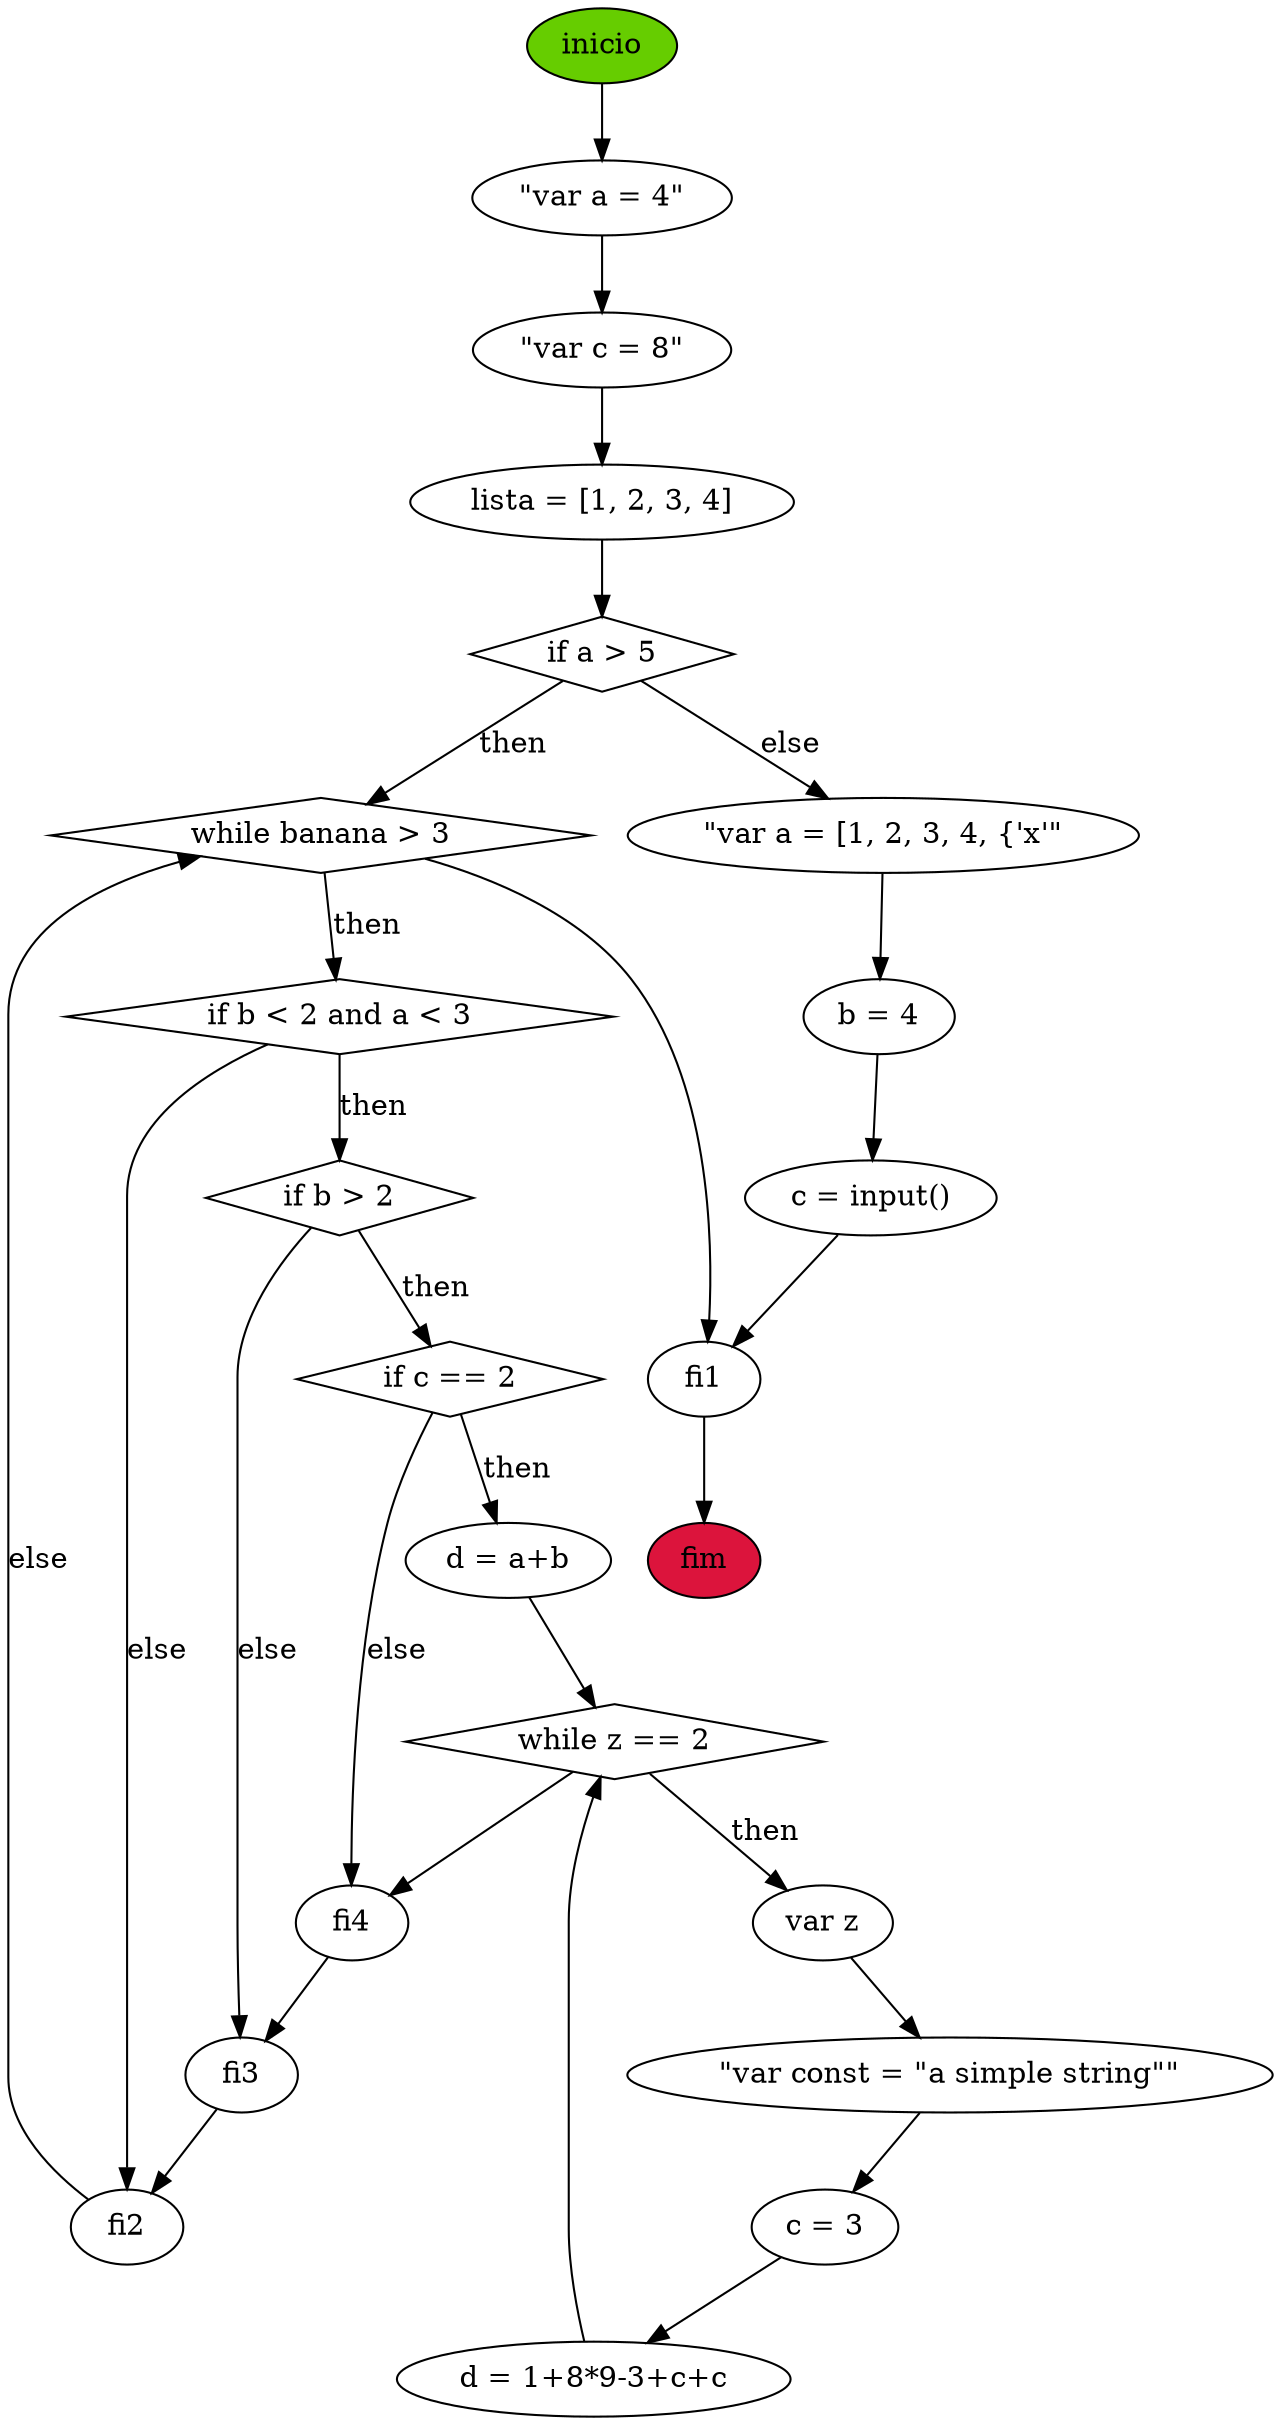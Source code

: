 digraph CFG {
	inicio [fillcolor=chartreuse3 style=filled]
	inicio -> "\"var a = 4\"" [label=""]
	"\"var a = 4\"" -> "\"var c = 8\"" [label=""]
	"\"var c = 8\"" -> "lista = [1, 2, 3, 4]" [label=""]
	"if a > 5" [shape=diamond]
	"lista = [1, 2, 3, 4]" -> "if a > 5" [label=""]
	"while banana > 3" [shape=diamond]
	"if a > 5" -> "while banana > 3" [label=then]
	"if b < 2 and a < 3" [shape=diamond]
	"while banana > 3" -> "if b < 2 and a < 3" [label=then]
	"if b > 2" [shape=diamond]
	"if b < 2 and a < 3" -> "if b > 2" [label=then]
	"if c == 2" [shape=diamond]
	"if b > 2" -> "if c == 2" [label=then]
	"if c == 2" -> "d = a+b" [label=then]
	"while z == 2" [shape=diamond]
	"d = a+b" -> "while z == 2" [label=""]
	"while z == 2" -> "var z" [label=then]
	"var z" -> "\"var const = \"a simple string\"\"" [label=""]
	"\"var const = \"a simple string\"\"" -> "c = 3" [label=""]
	"c = 3" -> "d = 1+8*9-3+c+c" [label=""]
	"d = 1+8*9-3+c+c" -> "while z == 2" [label=""]
	"while z == 2" -> fi4
	"if c == 2" -> fi4 [label=else]
	fi4 -> fi3
	"if b > 2" -> fi3 [label=else]
	fi3 -> fi2
	"if b < 2 and a < 3" -> fi2 [label=else]
	fi2 -> "while banana > 3" [label=else]
	"while banana > 3" -> fi1
	"if a > 5" -> "\"var a = [1, 2, 3, 4, {'x'\"" [label=else]
	"\"var a = [1, 2, 3, 4, {'x'\"" -> "b = 4" [label=""]
	"b = 4" -> "c = input()" [label=""]
	"c = input()" -> fi1 [label=""]
	fim [fillcolor=crimson style=filled]
	fi1 -> fim
}
